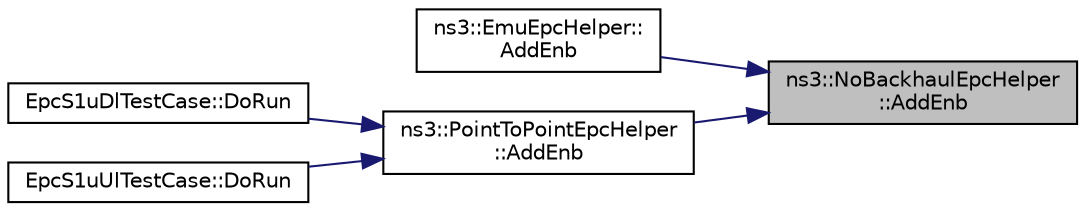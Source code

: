 digraph "ns3::NoBackhaulEpcHelper::AddEnb"
{
 // LATEX_PDF_SIZE
  edge [fontname="Helvetica",fontsize="10",labelfontname="Helvetica",labelfontsize="10"];
  node [fontname="Helvetica",fontsize="10",shape=record];
  rankdir="RL";
  Node1 [label="ns3::NoBackhaulEpcHelper\l::AddEnb",height=0.2,width=0.4,color="black", fillcolor="grey75", style="filled", fontcolor="black",tooltip="Add an eNB to the EPC."];
  Node1 -> Node2 [dir="back",color="midnightblue",fontsize="10",style="solid",fontname="Helvetica"];
  Node2 [label="ns3::EmuEpcHelper::\lAddEnb",height=0.2,width=0.4,color="black", fillcolor="white", style="filled",URL="$classns3_1_1_emu_epc_helper.html#abaff0cf3ed70c034b5e0fd22dc89a7ba",tooltip="Add an eNB to the EPC."];
  Node1 -> Node3 [dir="back",color="midnightblue",fontsize="10",style="solid",fontname="Helvetica"];
  Node3 [label="ns3::PointToPointEpcHelper\l::AddEnb",height=0.2,width=0.4,color="black", fillcolor="white", style="filled",URL="$classns3_1_1_point_to_point_epc_helper.html#a6636cc9c0501b719bd81ed13efd3c589",tooltip="Add an eNB to the EPC."];
  Node3 -> Node4 [dir="back",color="midnightblue",fontsize="10",style="solid",fontname="Helvetica"];
  Node4 [label="EpcS1uDlTestCase::DoRun",height=0.2,width=0.4,color="black", fillcolor="white", style="filled",URL="$class_epc_s1u_dl_test_case.html#a2ac9313672e6c5e2a5a33f98a77ffec2",tooltip="Implementation to actually run this TestCase."];
  Node3 -> Node5 [dir="back",color="midnightblue",fontsize="10",style="solid",fontname="Helvetica"];
  Node5 [label="EpcS1uUlTestCase::DoRun",height=0.2,width=0.4,color="black", fillcolor="white", style="filled",URL="$class_epc_s1u_ul_test_case.html#a6fa27997312de46d9b0f3ab2221a24fa",tooltip="Implementation to actually run this TestCase."];
}
